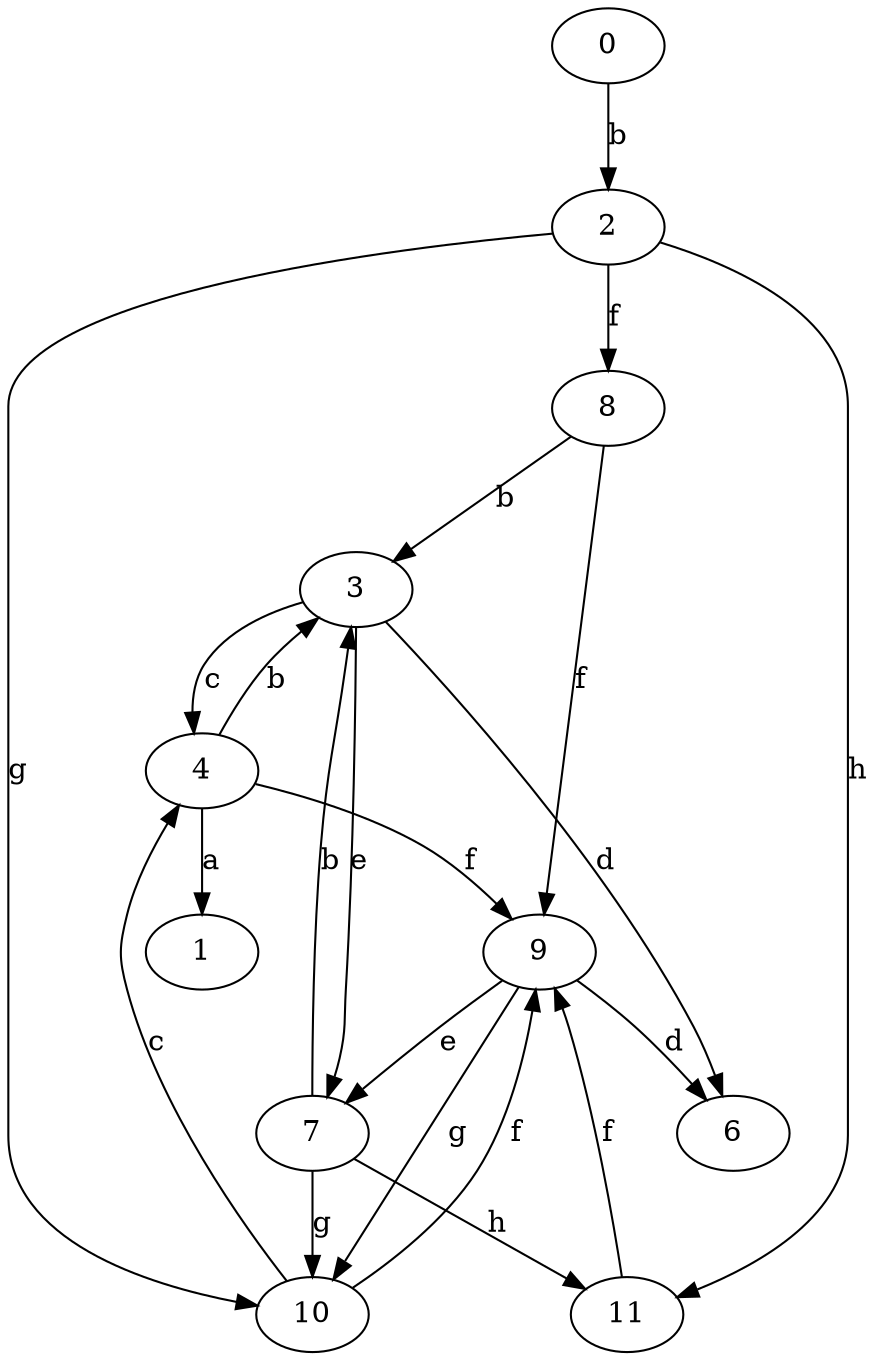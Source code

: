 strict digraph  {
0;
1;
2;
3;
4;
6;
7;
8;
9;
10;
11;
0 -> 2  [label=b];
2 -> 8  [label=f];
2 -> 10  [label=g];
2 -> 11  [label=h];
3 -> 4  [label=c];
3 -> 6  [label=d];
3 -> 7  [label=e];
4 -> 1  [label=a];
4 -> 3  [label=b];
4 -> 9  [label=f];
7 -> 3  [label=b];
7 -> 10  [label=g];
7 -> 11  [label=h];
8 -> 3  [label=b];
8 -> 9  [label=f];
9 -> 6  [label=d];
9 -> 7  [label=e];
9 -> 10  [label=g];
10 -> 4  [label=c];
10 -> 9  [label=f];
11 -> 9  [label=f];
}
